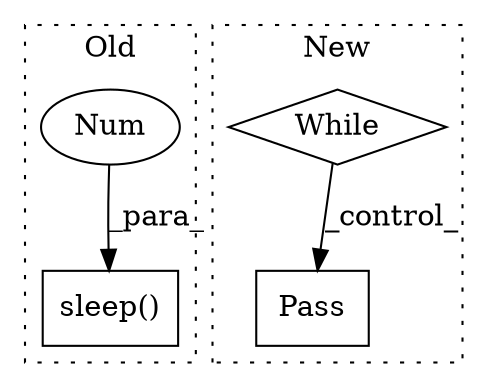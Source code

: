 digraph G {
subgraph cluster0 {
1 [label="sleep()" a="75" s="4919,4934" l="11,1" shape="box"];
3 [label="Num" a="76" s="4930" l="4" shape="ellipse"];
label = "Old";
style="dotted";
}
subgraph cluster1 {
2 [label="While" a="52" s="4512,4540" l="6,18" shape="diamond"];
4 [label="Pass" a="62" s="4744" l="4" shape="box"];
label = "New";
style="dotted";
}
2 -> 4 [label="_control_"];
3 -> 1 [label="_para_"];
}